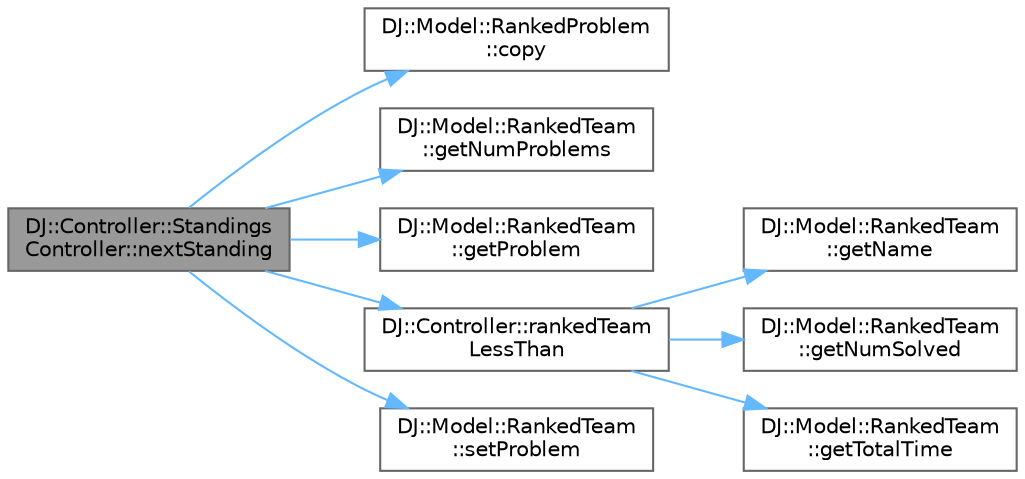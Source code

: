 digraph "DJ::Controller::StandingsController::nextStanding"
{
 // LATEX_PDF_SIZE
  bgcolor="transparent";
  edge [fontname=Helvetica,fontsize=10,labelfontname=Helvetica,labelfontsize=10];
  node [fontname=Helvetica,fontsize=10,shape=box,height=0.2,width=0.4];
  rankdir="LR";
  Node1 [id="Node000001",label="DJ::Controller::Standings\lController::nextStanding",height=0.2,width=0.4,color="gray40", fillcolor="grey60", style="filled", fontcolor="black",tooltip="Calculates the next standing."];
  Node1 -> Node2 [id="edge1_Node000001_Node000002",color="steelblue1",style="solid",tooltip=" "];
  Node2 [id="Node000002",label="DJ::Model::RankedProblem\l::copy",height=0.2,width=0.4,color="grey40", fillcolor="white", style="filled",URL="$struct_d_j_1_1_model_1_1_ranked_problem.html#acd96d5fde9a45c69b8d6d0c22055e25f",tooltip="Makes a copy of a ranked problem."];
  Node1 -> Node3 [id="edge2_Node000001_Node000003",color="steelblue1",style="solid",tooltip=" "];
  Node3 [id="Node000003",label="DJ::Model::RankedTeam\l::getNumProblems",height=0.2,width=0.4,color="grey40", fillcolor="white", style="filled",URL="$class_d_j_1_1_model_1_1_ranked_team.html#a1c7f2901f6b880f1ca4be095ca5a15a7",tooltip="Returns the number of problems."];
  Node1 -> Node4 [id="edge3_Node000001_Node000004",color="steelblue1",style="solid",tooltip=" "];
  Node4 [id="Node000004",label="DJ::Model::RankedTeam\l::getProblem",height=0.2,width=0.4,color="grey40", fillcolor="white", style="filled",URL="$class_d_j_1_1_model_1_1_ranked_team.html#a59c066db53e9bbf44493db0610dafb7d",tooltip="Returns the i-th problem for this team."];
  Node1 -> Node5 [id="edge4_Node000001_Node000005",color="steelblue1",style="solid",tooltip=" "];
  Node5 [id="Node000005",label="DJ::Controller::rankedTeam\lLessThan",height=0.2,width=0.4,color="grey40", fillcolor="white", style="filled",URL="$namespace_d_j_1_1_controller.html#ab3fd04481e224993d11f35c5805b5b80",tooltip="Used for sorting the ranking."];
  Node5 -> Node6 [id="edge5_Node000005_Node000006",color="steelblue1",style="solid",tooltip=" "];
  Node6 [id="Node000006",label="DJ::Model::RankedTeam\l::getName",height=0.2,width=0.4,color="grey40", fillcolor="white", style="filled",URL="$class_d_j_1_1_model_1_1_ranked_team.html#a37346ef1ce9d0b1b832473449fd243f3",tooltip="Returns the name of this team."];
  Node5 -> Node7 [id="edge6_Node000005_Node000007",color="steelblue1",style="solid",tooltip=" "];
  Node7 [id="Node000007",label="DJ::Model::RankedTeam\l::getNumSolved",height=0.2,width=0.4,color="grey40", fillcolor="white", style="filled",URL="$class_d_j_1_1_model_1_1_ranked_team.html#a4dd3bb5db2fd9815e65c94bd58a0d586",tooltip="Returns the number of solved problems."];
  Node5 -> Node8 [id="edge7_Node000005_Node000008",color="steelblue1",style="solid",tooltip=" "];
  Node8 [id="Node000008",label="DJ::Model::RankedTeam\l::getTotalTime",height=0.2,width=0.4,color="grey40", fillcolor="white", style="filled",URL="$class_d_j_1_1_model_1_1_ranked_team.html#a18a431718e7200adfb981180a1d61849",tooltip="Returns the total time for thist eam."];
  Node1 -> Node9 [id="edge8_Node000001_Node000009",color="steelblue1",style="solid",tooltip=" "];
  Node9 [id="Node000009",label="DJ::Model::RankedTeam\l::setProblem",height=0.2,width=0.4,color="grey40", fillcolor="white", style="filled",URL="$class_d_j_1_1_model_1_1_ranked_team.html#a5fb2beb2d77e53a9161a0dbe391b254b",tooltip="Adds / updates a problem."];
}
